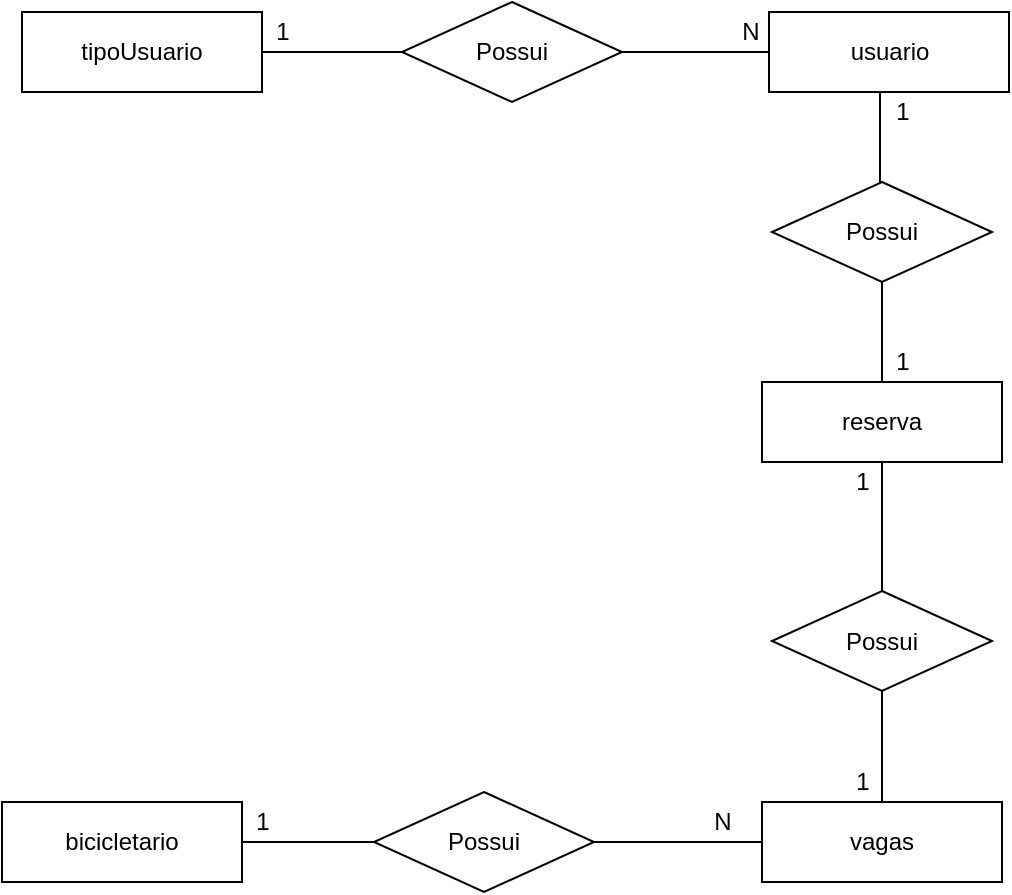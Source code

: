 <mxfile version="16.6.5" type="device"><diagram id="-GTfdPt2MgqJ_xUg6I1H" name="MER"><mxGraphModel dx="1038" dy="579" grid="1" gridSize="10" guides="1" tooltips="1" connect="1" arrows="1" fold="1" page="1" pageScale="1" pageWidth="827" pageHeight="1169" math="0" shadow="0"><root><mxCell id="0"/><mxCell id="1" parent="0"/><mxCell id="vYDmtvO_LNo4osU-zGHG-16" style="edgeStyle=orthogonalEdgeStyle;rounded=0;orthogonalLoop=1;jettySize=auto;html=1;endArrow=none;endFill=0;" edge="1" parent="1" source="vYDmtvO_LNo4osU-zGHG-14" target="vYDmtvO_LNo4osU-zGHG-15"><mxGeometry relative="1" as="geometry"/></mxCell><mxCell id="vYDmtvO_LNo4osU-zGHG-14" value="tipoUsuario" style="whiteSpace=wrap;html=1;align=center;" vertex="1" parent="1"><mxGeometry x="160" y="245" width="120" height="40" as="geometry"/></mxCell><mxCell id="vYDmtvO_LNo4osU-zGHG-18" style="edgeStyle=orthogonalEdgeStyle;rounded=0;orthogonalLoop=1;jettySize=auto;html=1;endArrow=none;endFill=0;" edge="1" parent="1" source="vYDmtvO_LNo4osU-zGHG-15" target="vYDmtvO_LNo4osU-zGHG-17"><mxGeometry relative="1" as="geometry"/></mxCell><mxCell id="vYDmtvO_LNo4osU-zGHG-15" value="Possui" style="shape=rhombus;perimeter=rhombusPerimeter;whiteSpace=wrap;html=1;align=center;" vertex="1" parent="1"><mxGeometry x="350" y="240" width="110" height="50" as="geometry"/></mxCell><mxCell id="vYDmtvO_LNo4osU-zGHG-41" style="edgeStyle=orthogonalEdgeStyle;rounded=0;orthogonalLoop=1;jettySize=auto;html=1;entryX=0.5;entryY=0;entryDx=0;entryDy=0;endArrow=none;endFill=0;" edge="1" parent="1" source="vYDmtvO_LNo4osU-zGHG-17" target="vYDmtvO_LNo4osU-zGHG-31"><mxGeometry relative="1" as="geometry"><Array as="points"><mxPoint x="589" y="300"/><mxPoint x="589" y="300"/></Array></mxGeometry></mxCell><mxCell id="vYDmtvO_LNo4osU-zGHG-17" value="usuario" style="whiteSpace=wrap;html=1;align=center;" vertex="1" parent="1"><mxGeometry x="533.5" y="245" width="120" height="40" as="geometry"/></mxCell><mxCell id="vYDmtvO_LNo4osU-zGHG-19" value="1" style="text;html=1;align=center;verticalAlign=middle;resizable=0;points=[];autosize=1;strokeColor=none;fillColor=none;" vertex="1" parent="1"><mxGeometry x="280" y="245" width="20" height="20" as="geometry"/></mxCell><mxCell id="vYDmtvO_LNo4osU-zGHG-20" value="N" style="text;html=1;align=center;verticalAlign=middle;resizable=0;points=[];autosize=1;strokeColor=none;fillColor=none;" vertex="1" parent="1"><mxGeometry x="514" y="245" width="20" height="20" as="geometry"/></mxCell><mxCell id="vYDmtvO_LNo4osU-zGHG-46" style="edgeStyle=orthogonalEdgeStyle;rounded=0;orthogonalLoop=1;jettySize=auto;html=1;endArrow=none;endFill=0;" edge="1" parent="1" source="vYDmtvO_LNo4osU-zGHG-22" target="vYDmtvO_LNo4osU-zGHG-44"><mxGeometry relative="1" as="geometry"/></mxCell><mxCell id="vYDmtvO_LNo4osU-zGHG-22" value="vagas" style="whiteSpace=wrap;html=1;align=center;" vertex="1" parent="1"><mxGeometry x="530" y="640" width="120" height="40" as="geometry"/></mxCell><mxCell id="vYDmtvO_LNo4osU-zGHG-27" style="edgeStyle=orthogonalEdgeStyle;rounded=0;orthogonalLoop=1;jettySize=auto;html=1;endArrow=none;endFill=0;" edge="1" parent="1" source="vYDmtvO_LNo4osU-zGHG-23" target="vYDmtvO_LNo4osU-zGHG-26"><mxGeometry relative="1" as="geometry"/></mxCell><mxCell id="vYDmtvO_LNo4osU-zGHG-23" value="bicicletario" style="whiteSpace=wrap;html=1;align=center;" vertex="1" parent="1"><mxGeometry x="150" y="640" width="120" height="40" as="geometry"/></mxCell><mxCell id="vYDmtvO_LNo4osU-zGHG-29" style="edgeStyle=orthogonalEdgeStyle;rounded=0;orthogonalLoop=1;jettySize=auto;html=1;endArrow=none;endFill=0;" edge="1" parent="1" source="vYDmtvO_LNo4osU-zGHG-26" target="vYDmtvO_LNo4osU-zGHG-22"><mxGeometry relative="1" as="geometry"/></mxCell><mxCell id="vYDmtvO_LNo4osU-zGHG-26" value="Possui" style="shape=rhombus;perimeter=rhombusPerimeter;whiteSpace=wrap;html=1;align=center;" vertex="1" parent="1"><mxGeometry x="336" y="635" width="110" height="50" as="geometry"/></mxCell><mxCell id="vYDmtvO_LNo4osU-zGHG-33" style="edgeStyle=orthogonalEdgeStyle;rounded=0;orthogonalLoop=1;jettySize=auto;html=1;endArrow=none;endFill=0;entryX=0.5;entryY=0;entryDx=0;entryDy=0;" edge="1" parent="1" source="vYDmtvO_LNo4osU-zGHG-31" target="vYDmtvO_LNo4osU-zGHG-42"><mxGeometry relative="1" as="geometry"><mxPoint x="590" y="450" as="targetPoint"/><Array as="points"><mxPoint x="590" y="440"/><mxPoint x="590" y="440"/></Array></mxGeometry></mxCell><mxCell id="vYDmtvO_LNo4osU-zGHG-31" value="Possui" style="shape=rhombus;perimeter=rhombusPerimeter;whiteSpace=wrap;html=1;align=center;" vertex="1" parent="1"><mxGeometry x="535" y="330" width="110" height="50" as="geometry"/></mxCell><mxCell id="vYDmtvO_LNo4osU-zGHG-39" value="1" style="text;html=1;align=center;verticalAlign=middle;resizable=0;points=[];autosize=1;strokeColor=none;fillColor=none;" vertex="1" parent="1"><mxGeometry x="270" y="640" width="20" height="20" as="geometry"/></mxCell><mxCell id="vYDmtvO_LNo4osU-zGHG-40" value="N" style="text;html=1;align=center;verticalAlign=middle;resizable=0;points=[];autosize=1;strokeColor=none;fillColor=none;" vertex="1" parent="1"><mxGeometry x="500" y="640" width="20" height="20" as="geometry"/></mxCell><mxCell id="vYDmtvO_LNo4osU-zGHG-45" style="edgeStyle=orthogonalEdgeStyle;rounded=0;orthogonalLoop=1;jettySize=auto;html=1;entryX=0.5;entryY=0;entryDx=0;entryDy=0;endArrow=none;endFill=0;" edge="1" parent="1" source="vYDmtvO_LNo4osU-zGHG-42" target="vYDmtvO_LNo4osU-zGHG-44"><mxGeometry relative="1" as="geometry"/></mxCell><mxCell id="vYDmtvO_LNo4osU-zGHG-42" value="reserva" style="whiteSpace=wrap;html=1;align=center;" vertex="1" parent="1"><mxGeometry x="530" y="430" width="120" height="40" as="geometry"/></mxCell><mxCell id="vYDmtvO_LNo4osU-zGHG-44" value="Possui" style="shape=rhombus;perimeter=rhombusPerimeter;whiteSpace=wrap;html=1;align=center;" vertex="1" parent="1"><mxGeometry x="535" y="534.5" width="110" height="50" as="geometry"/></mxCell><mxCell id="vYDmtvO_LNo4osU-zGHG-47" value="1" style="text;html=1;align=center;verticalAlign=middle;resizable=0;points=[];autosize=1;strokeColor=none;fillColor=none;" vertex="1" parent="1"><mxGeometry x="590" y="285" width="20" height="20" as="geometry"/></mxCell><mxCell id="vYDmtvO_LNo4osU-zGHG-48" value="1" style="text;html=1;align=center;verticalAlign=middle;resizable=0;points=[];autosize=1;strokeColor=none;fillColor=none;" vertex="1" parent="1"><mxGeometry x="590" y="410" width="20" height="20" as="geometry"/></mxCell><mxCell id="vYDmtvO_LNo4osU-zGHG-49" value="1" style="text;html=1;align=center;verticalAlign=middle;resizable=0;points=[];autosize=1;strokeColor=none;fillColor=none;" vertex="1" parent="1"><mxGeometry x="570" y="470" width="20" height="20" as="geometry"/></mxCell><mxCell id="vYDmtvO_LNo4osU-zGHG-50" value="1" style="text;html=1;align=center;verticalAlign=middle;resizable=0;points=[];autosize=1;strokeColor=none;fillColor=none;" vertex="1" parent="1"><mxGeometry x="570" y="620" width="20" height="20" as="geometry"/></mxCell></root></mxGraphModel></diagram></mxfile>